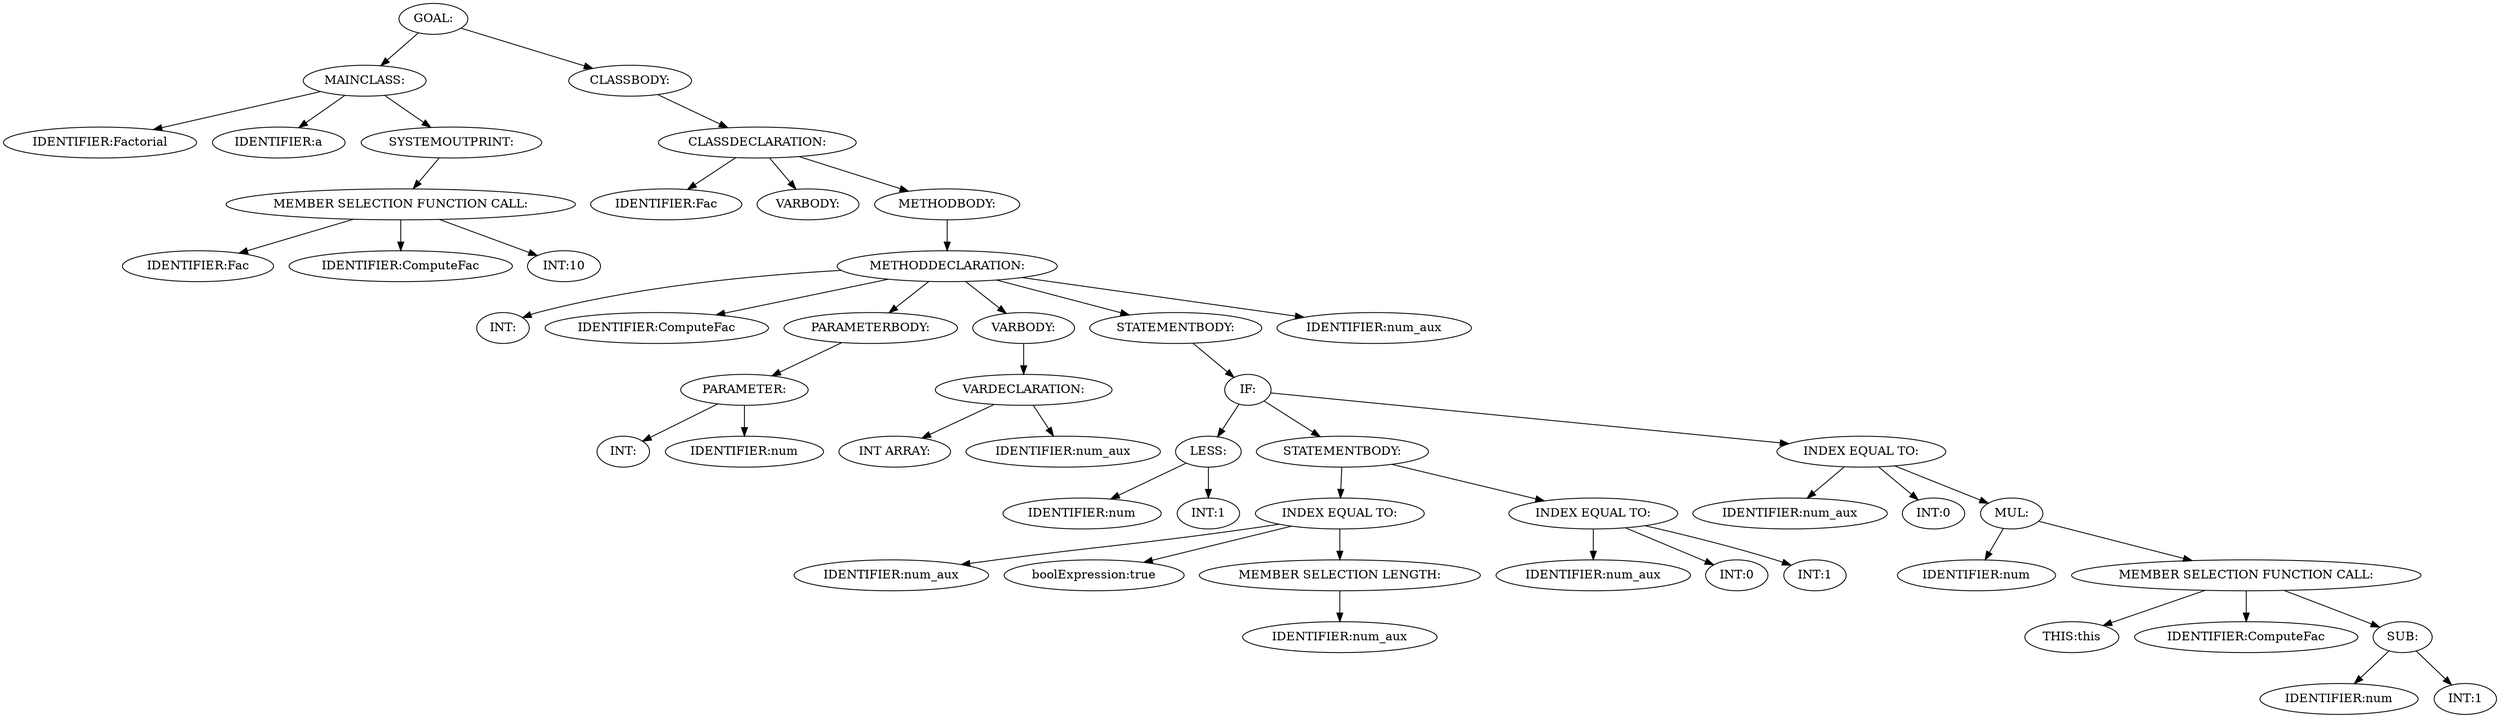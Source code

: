 digraph {
n0 [label="GOAL:"];
n1 [label="MAINCLASS:"];
n2 [label="IDENTIFIER:Factorial"];
n1 -> n2
n3 [label="IDENTIFIER:a"];
n1 -> n3
n4 [label="SYSTEMOUTPRINT:"];
n5 [label="MEMBER SELECTION FUNCTION CALL:"];
n6 [label="IDENTIFIER:Fac"];
n5 -> n6
n7 [label="IDENTIFIER:ComputeFac"];
n5 -> n7
n8 [label="INT:10"];
n5 -> n8
n4 -> n5
n1 -> n4
n0 -> n1
n9 [label="CLASSBODY:"];
n10 [label="CLASSDECLARATION:"];
n11 [label="IDENTIFIER:Fac"];
n10 -> n11
n12 [label="VARBODY:"];
n10 -> n12
n13 [label="METHODBODY:"];
n14 [label="METHODDECLARATION:"];
n15 [label="INT:"];
n14 -> n15
n16 [label="IDENTIFIER:ComputeFac"];
n14 -> n16
n17 [label="PARAMETERBODY:"];
n18 [label="PARAMETER:"];
n19 [label="INT:"];
n18 -> n19
n20 [label="IDENTIFIER:num"];
n18 -> n20
n17 -> n18
n14 -> n17
n21 [label="VARBODY:"];
n22 [label="VARDECLARATION:"];
n23 [label="INT ARRAY:"];
n22 -> n23
n24 [label="IDENTIFIER:num_aux"];
n22 -> n24
n21 -> n22
n14 -> n21
n25 [label="STATEMENTBODY:"];
n26 [label="IF:"];
n27 [label="LESS:"];
n28 [label="IDENTIFIER:num"];
n27 -> n28
n29 [label="INT:1"];
n27 -> n29
n26 -> n27
n30 [label="STATEMENTBODY:"];
n31 [label="INDEX EQUAL TO:"];
n32 [label="IDENTIFIER:num_aux"];
n31 -> n32
n33 [label="boolExpression:true"];
n31 -> n33
n34 [label="MEMBER SELECTION LENGTH:"];
n35 [label="IDENTIFIER:num_aux"];
n34 -> n35
n31 -> n34
n30 -> n31
n36 [label="INDEX EQUAL TO:"];
n37 [label="IDENTIFIER:num_aux"];
n36 -> n37
n38 [label="INT:0"];
n36 -> n38
n39 [label="INT:1"];
n36 -> n39
n30 -> n36
n26 -> n30
n40 [label="INDEX EQUAL TO:"];
n41 [label="IDENTIFIER:num_aux"];
n40 -> n41
n42 [label="INT:0"];
n40 -> n42
n43 [label="MUL:"];
n44 [label="IDENTIFIER:num"];
n43 -> n44
n45 [label="MEMBER SELECTION FUNCTION CALL:"];
n46 [label="THIS:this"];
n45 -> n46
n47 [label="IDENTIFIER:ComputeFac"];
n45 -> n47
n48 [label="SUB:"];
n49 [label="IDENTIFIER:num"];
n48 -> n49
n50 [label="INT:1"];
n48 -> n50
n45 -> n48
n43 -> n45
n40 -> n43
n26 -> n40
n25 -> n26
n14 -> n25
n51 [label="IDENTIFIER:num_aux"];
n14 -> n51
n13 -> n14
n10 -> n13
n9 -> n10
n0 -> n9
}
